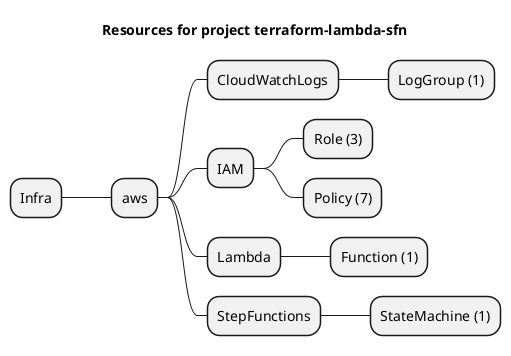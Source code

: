 @startmindmap
title Resources for project terraform-lambda-sfn
skinparam monochrome true
+ Infra
++ aws
+++ CloudWatchLogs
++++ LogGroup (1)
+++ IAM
++++ Role (3)
++++ Policy (7)
+++ Lambda
++++ Function (1)
+++ StepFunctions
++++ StateMachine (1)
@endmindmap